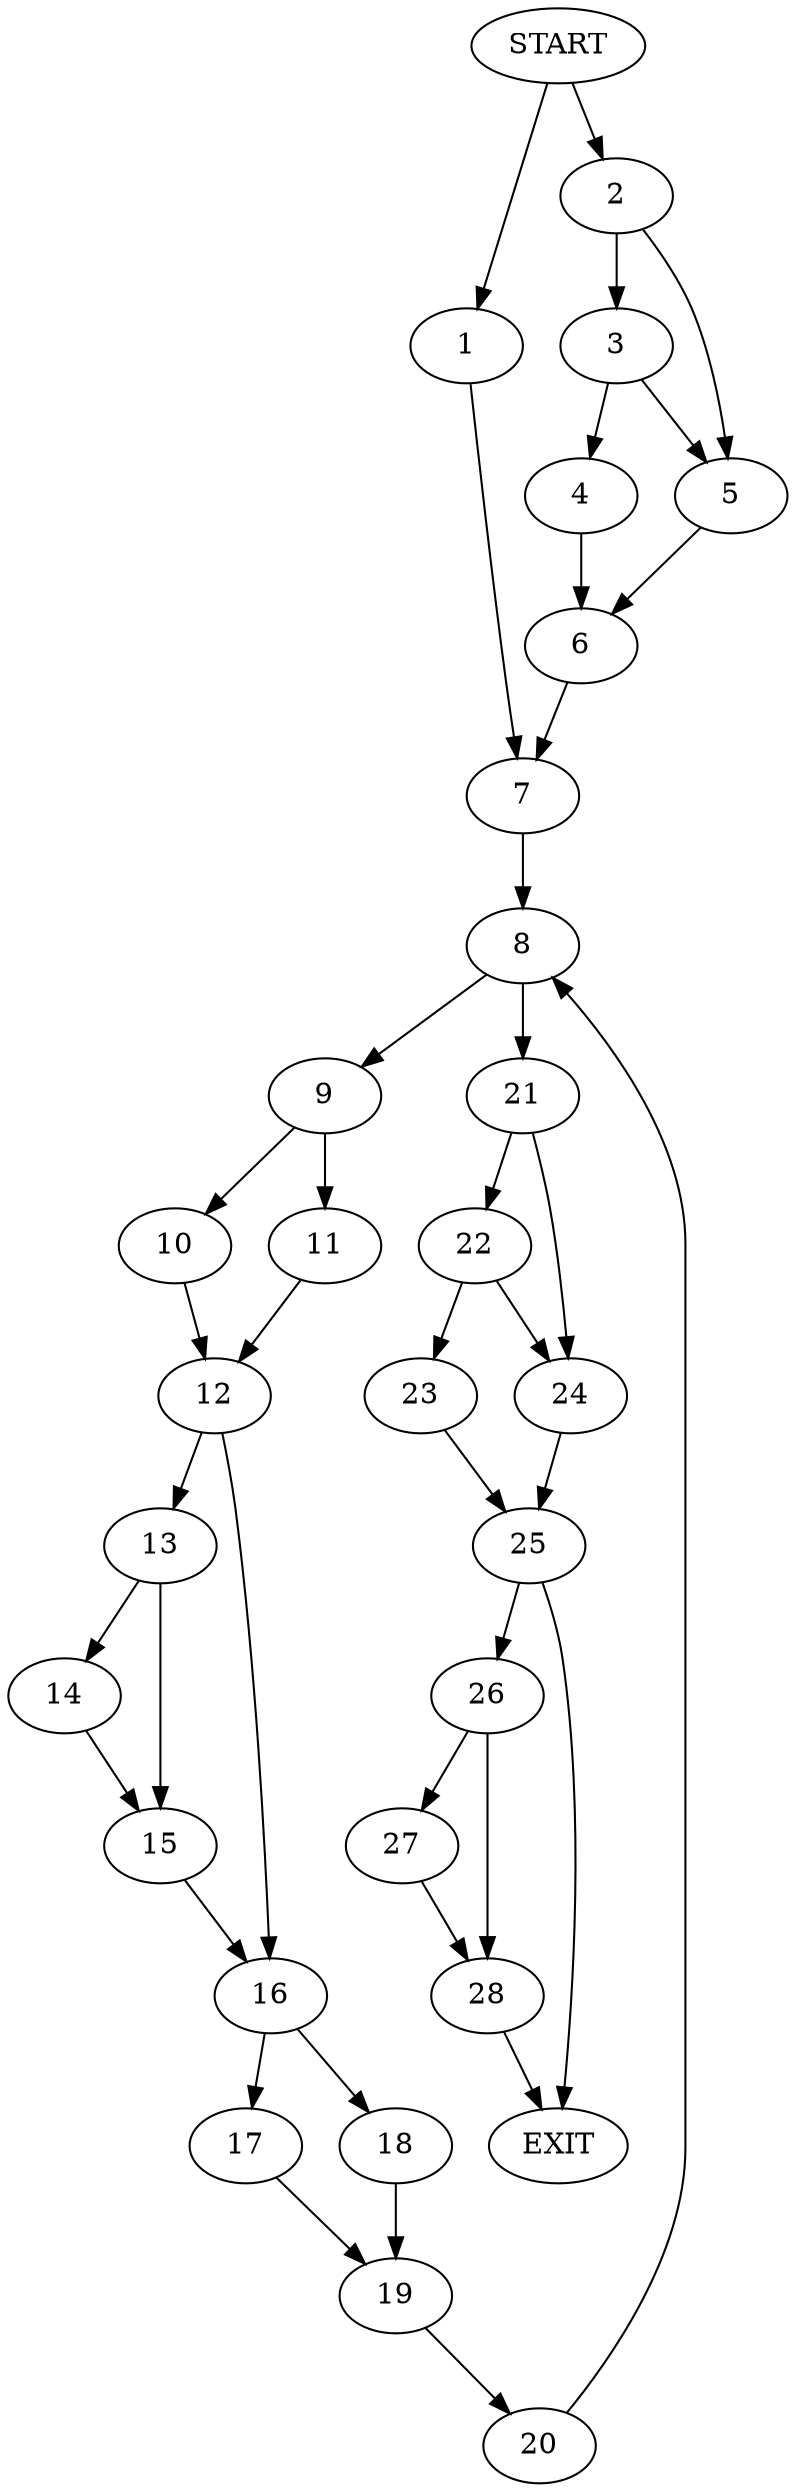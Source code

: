 digraph { 
0 [label="START"];
1;
2;
3;
4;
5;
6;
7;
8;
9;
10;
11;
12;
13;
14;
15;
16;
17;
18;
19;
20;
21;
22;
23;
24;
25;
26;
27;
28;
29[label="EXIT"];
0 -> 2;
0 -> 1;
1 -> 7;
2 -> 3;
2 -> 5;
3 -> 4;
3 -> 5;
4 -> 6;
5 -> 6;
6 -> 7;
7 -> 8;
8 -> 9;
8 -> 21;
9 -> 10;
9 -> 11;
10 -> 12;
11 -> 12;
12 -> 13;
12 -> 16;
13 -> 14;
13 -> 15;
14 -> 15;
15 -> 16;
16 -> 18;
16 -> 17;
17 -> 19;
18 -> 19;
19 -> 20;
20 -> 8;
21 -> 22;
21 -> 24;
22 -> 23;
22 -> 24;
23 -> 25;
24 -> 25;
25 -> 26;
25 -> 29;
26 -> 27;
26 -> 28;
27 -> 28;
28 -> 29;
}